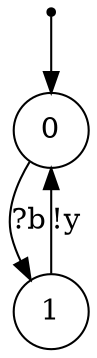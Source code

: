 digraph {
 node [shape=point] ENTRY
 node [shape=circle]
 ENTRY -> 0
0 -> 1 [label="?b"]
1 -> 0 [label="!y"]
}